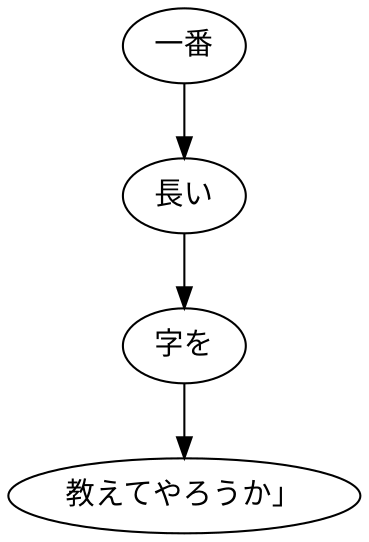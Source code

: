 digraph graph4626 {
	node0 [label="一番"];
	node1 [label="長い"];
	node2 [label="字を"];
	node3 [label="教えてやろうか」"];
	node0 -> node1;
	node1 -> node2;
	node2 -> node3;
}
